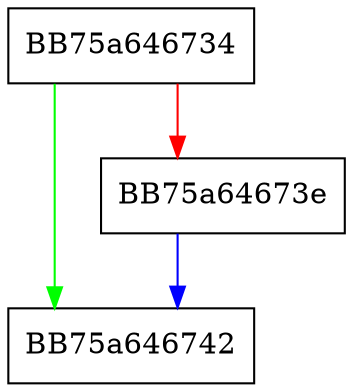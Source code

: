 digraph test {
  node [shape="box"];
  graph [splines=ortho];
  BB75a646734 -> BB75a646742 [color="green"];
  BB75a646734 -> BB75a64673e [color="red"];
  BB75a64673e -> BB75a646742 [color="blue"];
}